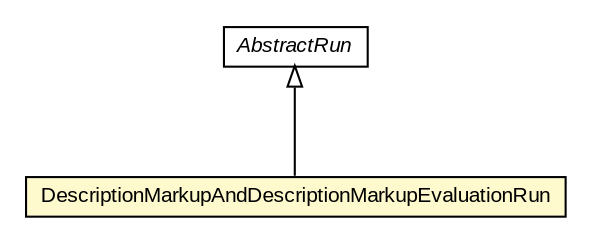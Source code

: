 #!/usr/local/bin/dot
#
# Class diagram 
# Generated by UMLGraph version R5_6-24-gf6e263 (http://www.umlgraph.org/)
#

digraph G {
	edge [fontname="arial",fontsize=10,labelfontname="arial",labelfontsize=10];
	node [fontname="arial",fontsize=10,shape=plaintext];
	nodesep=0.25;
	ranksep=0.5;
	// edu.arizona.biosemantics.semanticmarkup.markupelement.description.run.DescriptionMarkupAndDescriptionMarkupEvaluationRun
	c52754 [label=<<table title="edu.arizona.biosemantics.semanticmarkup.markupelement.description.run.DescriptionMarkupAndDescriptionMarkupEvaluationRun" border="0" cellborder="1" cellspacing="0" cellpadding="2" port="p" bgcolor="lemonChiffon" href="./DescriptionMarkupAndDescriptionMarkupEvaluationRun.html">
		<tr><td><table border="0" cellspacing="0" cellpadding="1">
<tr><td align="center" balign="center"> DescriptionMarkupAndDescriptionMarkupEvaluationRun </td></tr>
		</table></td></tr>
		</table>>, URL="./DescriptionMarkupAndDescriptionMarkupEvaluationRun.html", fontname="arial", fontcolor="black", fontsize=10.0];
	// edu.arizona.biosemantics.semanticmarkup.run.AbstractRun
	c52858 [label=<<table title="edu.arizona.biosemantics.semanticmarkup.run.AbstractRun" border="0" cellborder="1" cellspacing="0" cellpadding="2" port="p" href="../../../run/AbstractRun.html">
		<tr><td><table border="0" cellspacing="0" cellpadding="1">
<tr><td align="center" balign="center"><font face="arial italic"> AbstractRun </font></td></tr>
		</table></td></tr>
		</table>>, URL="../../../run/AbstractRun.html", fontname="arial", fontcolor="black", fontsize=10.0];
	//edu.arizona.biosemantics.semanticmarkup.markupelement.description.run.DescriptionMarkupAndDescriptionMarkupEvaluationRun extends edu.arizona.biosemantics.semanticmarkup.run.AbstractRun
	c52858:p -> c52754:p [dir=back,arrowtail=empty];
}

